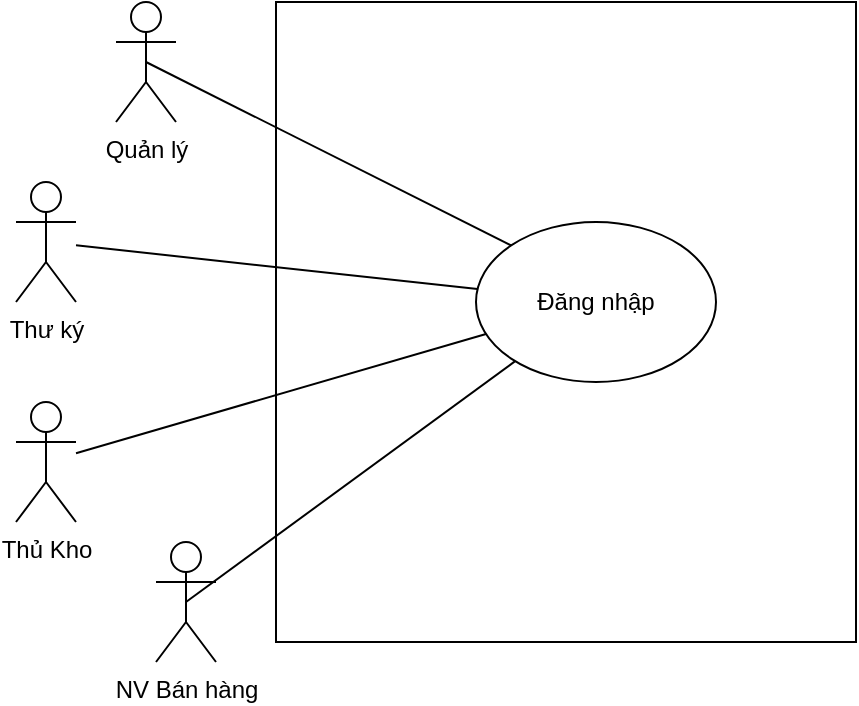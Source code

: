 <mxfile version="13.9.9" type="device"><diagram id="DQVoKfsTYg6tjB-uMbxP" name="Page-1"><mxGraphModel dx="852" dy="495" grid="1" gridSize="10" guides="1" tooltips="1" connect="1" arrows="1" fold="1" page="1" pageScale="1" pageWidth="850" pageHeight="1100" math="0" shadow="0"><root><mxCell id="0"/><mxCell id="1" parent="0"/><mxCell id="RhDcje0UBBqH9UnoFQN_-15" value="" style="rounded=0;whiteSpace=wrap;html=1;fillColor=none;" parent="1" vertex="1"><mxGeometry x="290" y="80" width="290" height="320" as="geometry"/></mxCell><mxCell id="RhDcje0UBBqH9UnoFQN_-1" value="Quản lý" style="shape=umlActor;verticalLabelPosition=bottom;verticalAlign=top;html=1;outlineConnect=0;" parent="1" vertex="1"><mxGeometry x="210" y="80" width="30" height="60" as="geometry"/></mxCell><mxCell id="RhDcje0UBBqH9UnoFQN_-2" value="Thư ký" style="shape=umlActor;verticalLabelPosition=bottom;verticalAlign=top;html=1;outlineConnect=0;" parent="1" vertex="1"><mxGeometry x="160" y="170" width="30" height="60" as="geometry"/></mxCell><mxCell id="RhDcje0UBBqH9UnoFQN_-4" value="Thủ Kho" style="shape=umlActor;verticalLabelPosition=bottom;verticalAlign=top;html=1;outlineConnect=0;" parent="1" vertex="1"><mxGeometry x="160" y="280" width="30" height="60" as="geometry"/></mxCell><mxCell id="RhDcje0UBBqH9UnoFQN_-7" value="NV Bán hàng" style="shape=umlActor;verticalLabelPosition=bottom;verticalAlign=top;html=1;outlineConnect=0;" parent="1" vertex="1"><mxGeometry x="230" y="350" width="30" height="60" as="geometry"/></mxCell><mxCell id="RhDcje0UBBqH9UnoFQN_-9" value="Đăng nhập" style="ellipse;whiteSpace=wrap;html=1;" parent="1" vertex="1"><mxGeometry x="390" y="190" width="120" height="80" as="geometry"/></mxCell><mxCell id="70eWE7jqERHBE7SEW6L6-1" value="" style="endArrow=none;html=1;exitX=0.5;exitY=0.5;exitDx=0;exitDy=0;exitPerimeter=0;entryX=0;entryY=0;entryDx=0;entryDy=0;" edge="1" parent="1" source="RhDcje0UBBqH9UnoFQN_-1" target="RhDcje0UBBqH9UnoFQN_-9"><mxGeometry width="50" height="50" relative="1" as="geometry"><mxPoint x="400" y="280" as="sourcePoint"/><mxPoint x="450" y="230" as="targetPoint"/></mxGeometry></mxCell><mxCell id="70eWE7jqERHBE7SEW6L6-2" value="" style="endArrow=none;html=1;" edge="1" parent="1" source="RhDcje0UBBqH9UnoFQN_-2" target="RhDcje0UBBqH9UnoFQN_-9"><mxGeometry width="50" height="50" relative="1" as="geometry"><mxPoint x="235" y="120" as="sourcePoint"/><mxPoint x="417.574" y="211.716" as="targetPoint"/></mxGeometry></mxCell><mxCell id="70eWE7jqERHBE7SEW6L6-3" value="" style="endArrow=none;html=1;" edge="1" parent="1" source="RhDcje0UBBqH9UnoFQN_-4" target="RhDcje0UBBqH9UnoFQN_-9"><mxGeometry width="50" height="50" relative="1" as="geometry"><mxPoint x="245" y="130" as="sourcePoint"/><mxPoint x="427.574" y="221.716" as="targetPoint"/></mxGeometry></mxCell><mxCell id="70eWE7jqERHBE7SEW6L6-4" value="" style="endArrow=none;html=1;exitX=0.5;exitY=0.5;exitDx=0;exitDy=0;exitPerimeter=0;" edge="1" parent="1" source="RhDcje0UBBqH9UnoFQN_-7" target="RhDcje0UBBqH9UnoFQN_-9"><mxGeometry width="50" height="50" relative="1" as="geometry"><mxPoint x="255" y="140" as="sourcePoint"/><mxPoint x="437.574" y="231.716" as="targetPoint"/></mxGeometry></mxCell></root></mxGraphModel></diagram></mxfile>